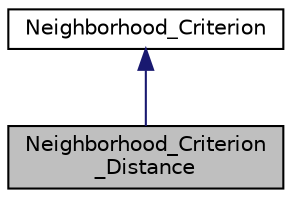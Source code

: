 digraph "Neighborhood_Criterion_Distance"
{
  edge [fontname="Helvetica",fontsize="10",labelfontname="Helvetica",labelfontsize="10"];
  node [fontname="Helvetica",fontsize="10",shape=record];
  Node1 [label="Neighborhood_Criterion\l_Distance",height=0.2,width=0.4,color="black", fillcolor="grey75", style="filled", fontcolor="black"];
  Node2 -> Node1 [dir="back",color="midnightblue",fontsize="10",style="solid",fontname="Helvetica"];
  Node2 [label="Neighborhood_Criterion",height=0.2,width=0.4,color="black", fillcolor="white", style="filled",URL="$classNeighborhood__Criterion.html"];
}
